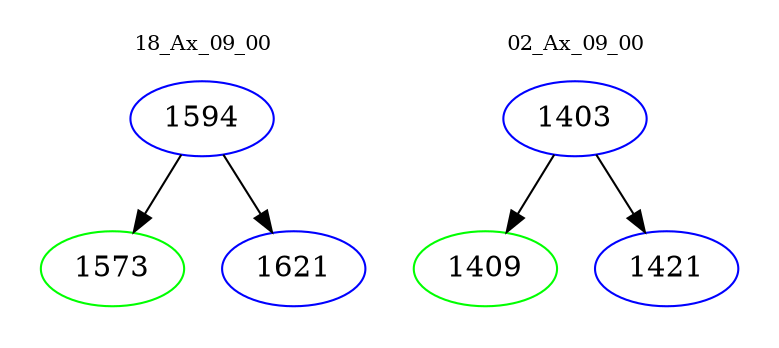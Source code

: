 digraph{
subgraph cluster_0 {
color = white
label = "18_Ax_09_00";
fontsize=10;
T0_1594 [label="1594", color="blue"]
T0_1594 -> T0_1573 [color="black"]
T0_1573 [label="1573", color="green"]
T0_1594 -> T0_1621 [color="black"]
T0_1621 [label="1621", color="blue"]
}
subgraph cluster_1 {
color = white
label = "02_Ax_09_00";
fontsize=10;
T1_1403 [label="1403", color="blue"]
T1_1403 -> T1_1409 [color="black"]
T1_1409 [label="1409", color="green"]
T1_1403 -> T1_1421 [color="black"]
T1_1421 [label="1421", color="blue"]
}
}
